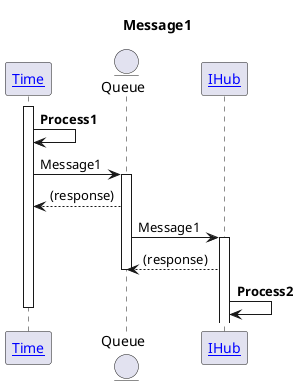 @startuml
title Message1
participant "[[/architect/components/applications.time Time]]" as Time
entity Queue
participant "[[/architect/components/applications.integration.hub IHub]]" as IHub

activate Time
Time -> Time : **Process1**
Time -> Queue ++ : Message1
Time <-- Queue : (response)
Queue -> IHub ++ : Message1
Queue <-- IHub : (response)
deactivate Queue
IHub -> IHub : **Process2**

deactivate Time
@enduml